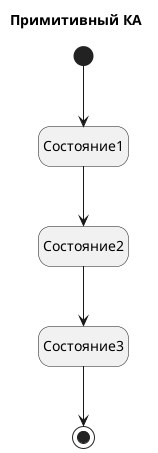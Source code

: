@startuml

!$name = "scenario_without_handlers"
!$version = "1.0"

hide empty description

title Примитивный КА

state Состояние1
state Состояние2
state Состояние3

[*] --> Состояние1
Состояние1 --> Состояние2
Состояние2 --> Состояние3
Состояние3 --> [*]

@enduml